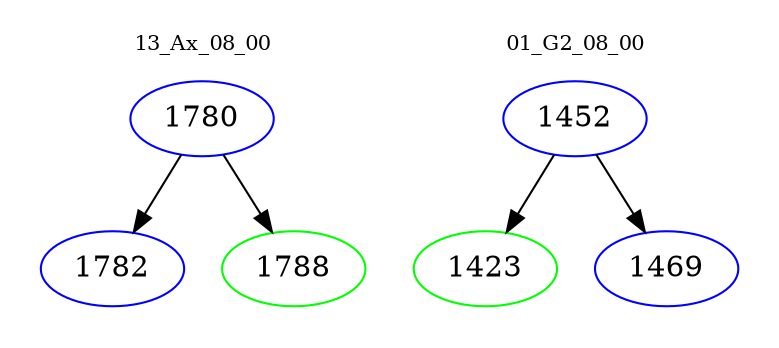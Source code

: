 digraph{
subgraph cluster_0 {
color = white
label = "13_Ax_08_00";
fontsize=10;
T0_1780 [label="1780", color="blue"]
T0_1780 -> T0_1782 [color="black"]
T0_1782 [label="1782", color="blue"]
T0_1780 -> T0_1788 [color="black"]
T0_1788 [label="1788", color="green"]
}
subgraph cluster_1 {
color = white
label = "01_G2_08_00";
fontsize=10;
T1_1452 [label="1452", color="blue"]
T1_1452 -> T1_1423 [color="black"]
T1_1423 [label="1423", color="green"]
T1_1452 -> T1_1469 [color="black"]
T1_1469 [label="1469", color="blue"]
}
}
